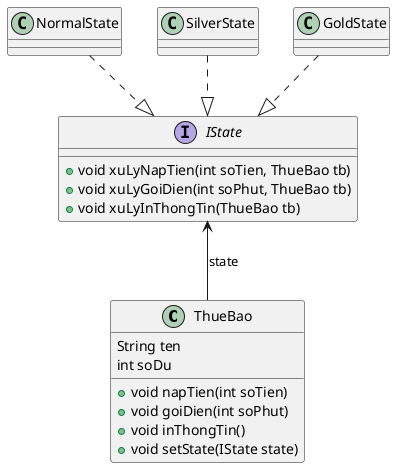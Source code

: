 @startuml
'https://plantuml.com/class-diagram

class ThueBao {
    String ten
    int soDu

    + void napTien(int soTien)
    + void goiDien(int soPhut)
    + void inThongTin()
    + void setState(IState state)
}

interface IState {
    + void xuLyNapTien(int soTien, ThueBao tb)
    + void xuLyGoiDien(int soPhut, ThueBao tb)
    + void xuLyInThongTin(ThueBao tb)
}

class NormalState {

}

class SilverState {

}

class GoldState {

}

NormalState ..|> IState
SilverState ..|> IState
GoldState ..|> IState
IState <-- ThueBao : state

@enduml